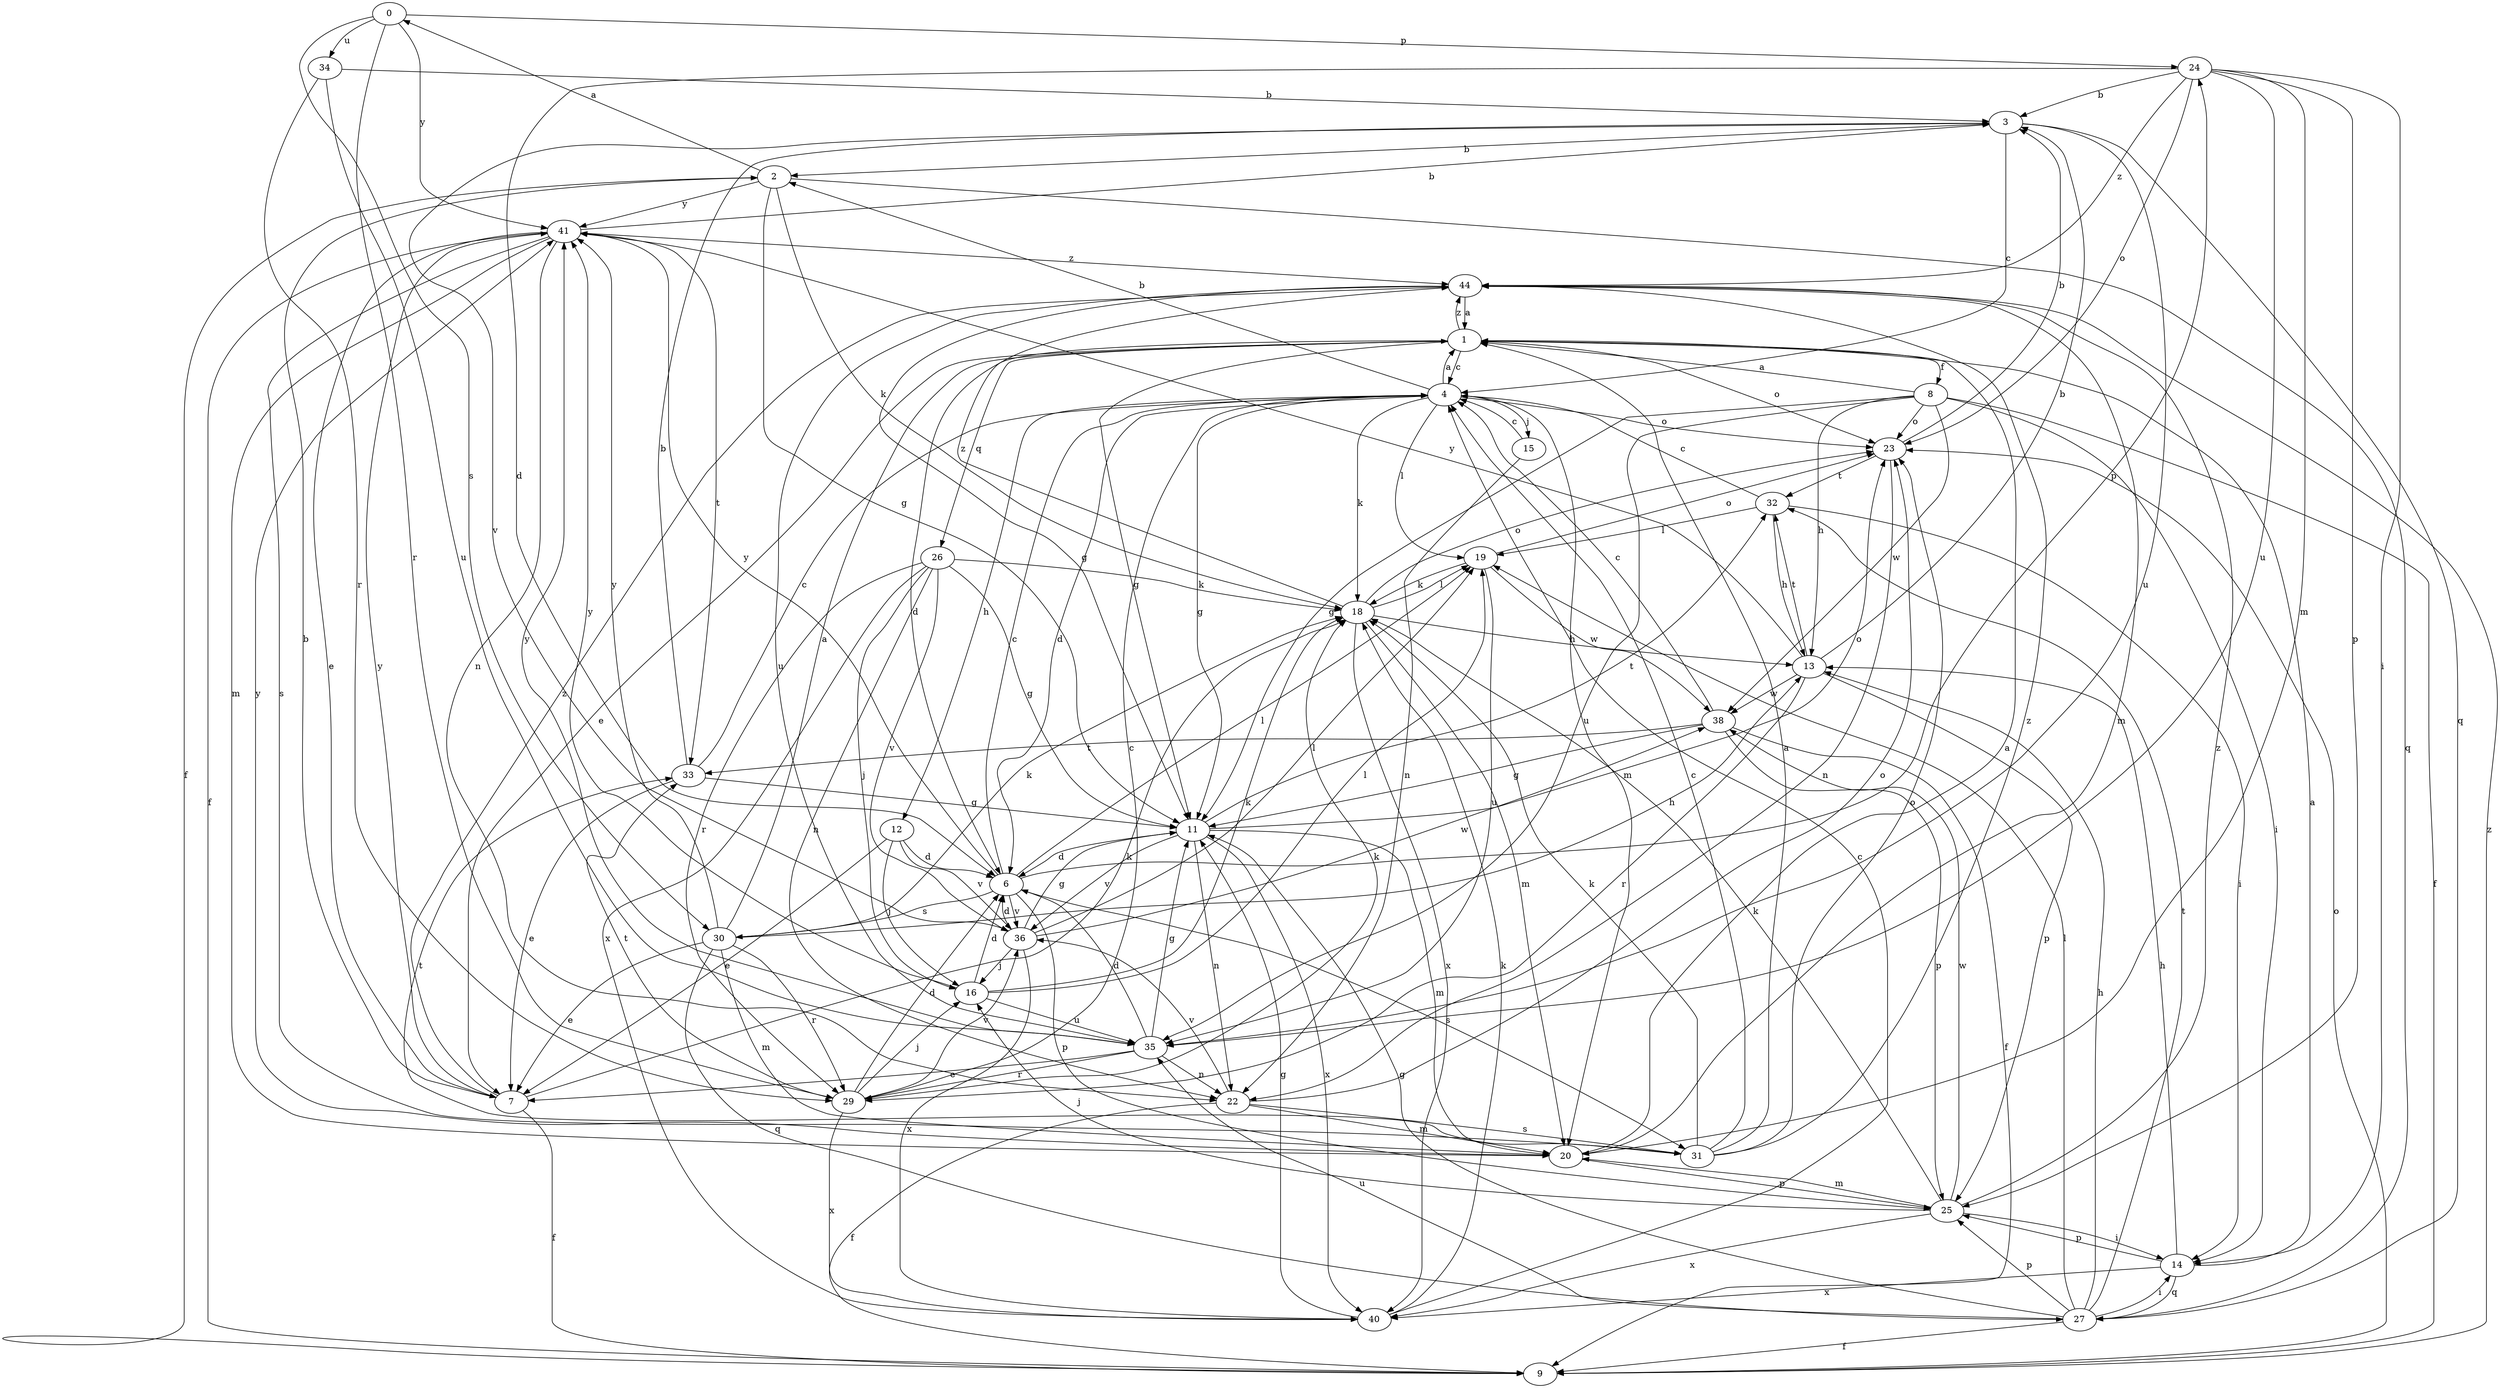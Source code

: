 strict digraph  {
0;
1;
2;
3;
4;
6;
7;
8;
9;
11;
12;
13;
14;
15;
16;
18;
19;
20;
22;
23;
24;
25;
26;
27;
29;
30;
31;
32;
33;
34;
35;
36;
38;
40;
41;
44;
0 -> 24  [label=p];
0 -> 29  [label=r];
0 -> 30  [label=s];
0 -> 34  [label=u];
0 -> 41  [label=y];
1 -> 4  [label=c];
1 -> 6  [label=d];
1 -> 7  [label=e];
1 -> 8  [label=f];
1 -> 11  [label=g];
1 -> 23  [label=o];
1 -> 26  [label=q];
1 -> 44  [label=z];
2 -> 0  [label=a];
2 -> 9  [label=f];
2 -> 11  [label=g];
2 -> 18  [label=k];
2 -> 27  [label=q];
2 -> 41  [label=y];
3 -> 2  [label=b];
3 -> 4  [label=c];
3 -> 27  [label=q];
3 -> 35  [label=u];
3 -> 36  [label=v];
4 -> 1  [label=a];
4 -> 2  [label=b];
4 -> 6  [label=d];
4 -> 11  [label=g];
4 -> 12  [label=h];
4 -> 15  [label=j];
4 -> 18  [label=k];
4 -> 19  [label=l];
4 -> 20  [label=m];
4 -> 23  [label=o];
6 -> 4  [label=c];
6 -> 19  [label=l];
6 -> 24  [label=p];
6 -> 25  [label=p];
6 -> 30  [label=s];
6 -> 31  [label=s];
6 -> 36  [label=v];
6 -> 41  [label=y];
7 -> 2  [label=b];
7 -> 9  [label=f];
7 -> 18  [label=k];
7 -> 41  [label=y];
7 -> 44  [label=z];
8 -> 1  [label=a];
8 -> 9  [label=f];
8 -> 11  [label=g];
8 -> 13  [label=h];
8 -> 14  [label=i];
8 -> 23  [label=o];
8 -> 35  [label=u];
8 -> 38  [label=w];
9 -> 23  [label=o];
9 -> 44  [label=z];
11 -> 6  [label=d];
11 -> 20  [label=m];
11 -> 22  [label=n];
11 -> 23  [label=o];
11 -> 32  [label=t];
11 -> 36  [label=v];
11 -> 40  [label=x];
12 -> 6  [label=d];
12 -> 7  [label=e];
12 -> 16  [label=j];
12 -> 36  [label=v];
13 -> 3  [label=b];
13 -> 25  [label=p];
13 -> 29  [label=r];
13 -> 32  [label=t];
13 -> 38  [label=w];
13 -> 41  [label=y];
14 -> 1  [label=a];
14 -> 13  [label=h];
14 -> 25  [label=p];
14 -> 27  [label=q];
14 -> 40  [label=x];
15 -> 4  [label=c];
15 -> 22  [label=n];
16 -> 6  [label=d];
16 -> 18  [label=k];
16 -> 19  [label=l];
16 -> 35  [label=u];
16 -> 41  [label=y];
18 -> 13  [label=h];
18 -> 19  [label=l];
18 -> 20  [label=m];
18 -> 23  [label=o];
18 -> 40  [label=x];
18 -> 44  [label=z];
19 -> 18  [label=k];
19 -> 23  [label=o];
19 -> 35  [label=u];
19 -> 38  [label=w];
20 -> 1  [label=a];
20 -> 25  [label=p];
20 -> 41  [label=y];
22 -> 9  [label=f];
22 -> 20  [label=m];
22 -> 23  [label=o];
22 -> 31  [label=s];
22 -> 36  [label=v];
23 -> 3  [label=b];
23 -> 22  [label=n];
23 -> 32  [label=t];
24 -> 3  [label=b];
24 -> 6  [label=d];
24 -> 14  [label=i];
24 -> 20  [label=m];
24 -> 23  [label=o];
24 -> 25  [label=p];
24 -> 35  [label=u];
24 -> 44  [label=z];
25 -> 14  [label=i];
25 -> 16  [label=j];
25 -> 18  [label=k];
25 -> 20  [label=m];
25 -> 38  [label=w];
25 -> 40  [label=x];
25 -> 44  [label=z];
26 -> 11  [label=g];
26 -> 16  [label=j];
26 -> 18  [label=k];
26 -> 22  [label=n];
26 -> 29  [label=r];
26 -> 36  [label=v];
26 -> 40  [label=x];
27 -> 9  [label=f];
27 -> 11  [label=g];
27 -> 13  [label=h];
27 -> 14  [label=i];
27 -> 19  [label=l];
27 -> 25  [label=p];
27 -> 32  [label=t];
27 -> 35  [label=u];
29 -> 4  [label=c];
29 -> 6  [label=d];
29 -> 16  [label=j];
29 -> 18  [label=k];
29 -> 33  [label=t];
29 -> 36  [label=v];
29 -> 40  [label=x];
30 -> 1  [label=a];
30 -> 7  [label=e];
30 -> 13  [label=h];
30 -> 18  [label=k];
30 -> 20  [label=m];
30 -> 27  [label=q];
30 -> 29  [label=r];
30 -> 41  [label=y];
31 -> 1  [label=a];
31 -> 4  [label=c];
31 -> 18  [label=k];
31 -> 23  [label=o];
31 -> 33  [label=t];
31 -> 44  [label=z];
32 -> 4  [label=c];
32 -> 13  [label=h];
32 -> 14  [label=i];
32 -> 19  [label=l];
33 -> 3  [label=b];
33 -> 4  [label=c];
33 -> 7  [label=e];
33 -> 11  [label=g];
34 -> 3  [label=b];
34 -> 29  [label=r];
34 -> 35  [label=u];
35 -> 6  [label=d];
35 -> 7  [label=e];
35 -> 11  [label=g];
35 -> 22  [label=n];
35 -> 29  [label=r];
35 -> 41  [label=y];
36 -> 6  [label=d];
36 -> 11  [label=g];
36 -> 16  [label=j];
36 -> 19  [label=l];
36 -> 38  [label=w];
36 -> 40  [label=x];
38 -> 4  [label=c];
38 -> 9  [label=f];
38 -> 11  [label=g];
38 -> 25  [label=p];
38 -> 33  [label=t];
40 -> 4  [label=c];
40 -> 11  [label=g];
40 -> 18  [label=k];
41 -> 3  [label=b];
41 -> 7  [label=e];
41 -> 9  [label=f];
41 -> 20  [label=m];
41 -> 22  [label=n];
41 -> 31  [label=s];
41 -> 33  [label=t];
41 -> 44  [label=z];
44 -> 1  [label=a];
44 -> 11  [label=g];
44 -> 20  [label=m];
44 -> 35  [label=u];
}
